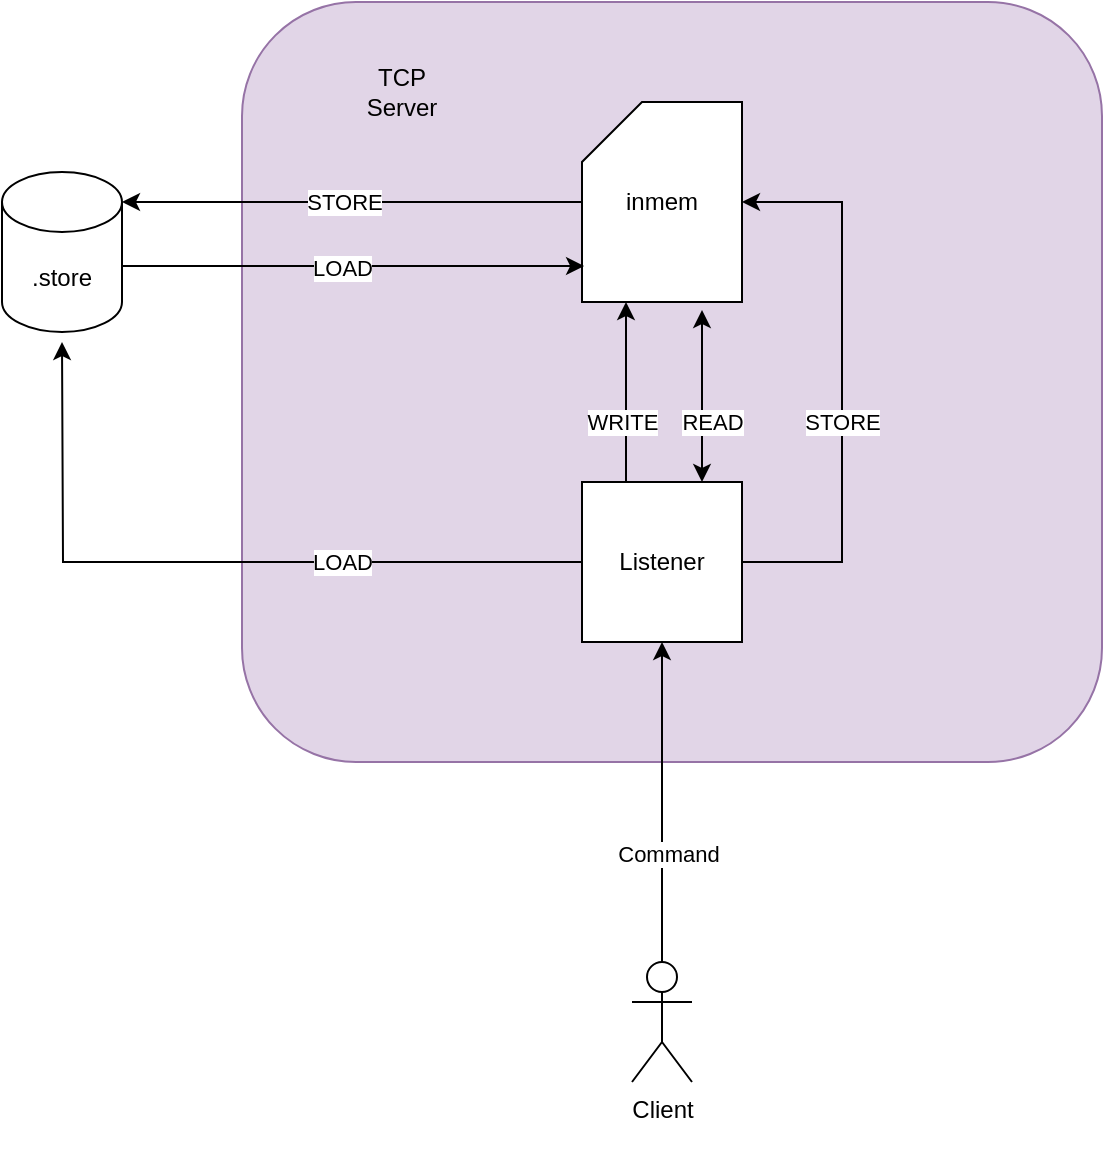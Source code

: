 <mxfile version="24.7.4">
  <diagram name="Page-1" id="evYK1OMf3_o0m8oPz7Mj">
    <mxGraphModel dx="1534" dy="876" grid="1" gridSize="10" guides="1" tooltips="1" connect="1" arrows="1" fold="1" page="1" pageScale="1" pageWidth="850" pageHeight="1100" math="0" shadow="0">
      <root>
        <mxCell id="0" />
        <mxCell id="1" parent="0" />
        <mxCell id="PTl18jBojiNFMFhD4Kyn-3" value="" style="rounded=1;whiteSpace=wrap;html=1;fillColor=#e1d5e7;strokeColor=#9673a6;" parent="1" vertex="1">
          <mxGeometry x="200" y="250" width="430" height="380" as="geometry" />
        </mxCell>
        <mxCell id="PTl18jBojiNFMFhD4Kyn-1" value=".store" style="shape=cylinder3;whiteSpace=wrap;html=1;boundedLbl=1;backgroundOutline=1;size=15;" parent="1" vertex="1">
          <mxGeometry x="80" y="335" width="60" height="80" as="geometry" />
        </mxCell>
        <mxCell id="PTl18jBojiNFMFhD4Kyn-13" style="edgeStyle=orthogonalEdgeStyle;rounded=0;orthogonalLoop=1;jettySize=auto;html=1;" parent="1" edge="1">
          <mxGeometry relative="1" as="geometry">
            <mxPoint x="392" y="490" as="sourcePoint" />
            <mxPoint x="392" y="400" as="targetPoint" />
          </mxGeometry>
        </mxCell>
        <mxCell id="PTl18jBojiNFMFhD4Kyn-14" value="WRITE" style="edgeLabel;html=1;align=center;verticalAlign=middle;resizable=0;points=[];" parent="PTl18jBojiNFMFhD4Kyn-13" vertex="1" connectable="0">
          <mxGeometry x="-0.2" y="-1" relative="1" as="geometry">
            <mxPoint x="-3" y="6" as="offset" />
          </mxGeometry>
        </mxCell>
        <mxCell id="PTl18jBojiNFMFhD4Kyn-26" style="edgeStyle=orthogonalEdgeStyle;rounded=0;orthogonalLoop=1;jettySize=auto;html=1;" parent="1" source="PTl18jBojiNFMFhD4Kyn-2" edge="1">
          <mxGeometry relative="1" as="geometry">
            <mxPoint x="110" y="420" as="targetPoint" />
          </mxGeometry>
        </mxCell>
        <mxCell id="PTl18jBojiNFMFhD4Kyn-27" value="LOAD" style="edgeLabel;html=1;align=center;verticalAlign=middle;resizable=0;points=[];" parent="PTl18jBojiNFMFhD4Kyn-26" vertex="1" connectable="0">
          <mxGeometry x="-0.453" y="2" relative="1" as="geometry">
            <mxPoint x="-19" y="-2" as="offset" />
          </mxGeometry>
        </mxCell>
        <mxCell id="PTl18jBojiNFMFhD4Kyn-2" value="&lt;div&gt;Listener&lt;/div&gt;" style="whiteSpace=wrap;html=1;aspect=fixed;" parent="1" vertex="1">
          <mxGeometry x="370" y="490" width="80" height="80" as="geometry" />
        </mxCell>
        <mxCell id="PTl18jBojiNFMFhD4Kyn-4" value="inmem" style="shape=card;whiteSpace=wrap;html=1;" parent="1" vertex="1">
          <mxGeometry x="370" y="300" width="80" height="100" as="geometry" />
        </mxCell>
        <mxCell id="PTl18jBojiNFMFhD4Kyn-5" value="TCP Server" style="text;html=1;align=center;verticalAlign=middle;whiteSpace=wrap;rounded=0;" parent="1" vertex="1">
          <mxGeometry x="250" y="280" width="60" height="30" as="geometry" />
        </mxCell>
        <mxCell id="PTl18jBojiNFMFhD4Kyn-7" style="edgeStyle=orthogonalEdgeStyle;rounded=0;orthogonalLoop=1;jettySize=auto;html=1;" parent="1" source="PTl18jBojiNFMFhD4Kyn-6" target="PTl18jBojiNFMFhD4Kyn-2" edge="1">
          <mxGeometry relative="1" as="geometry" />
        </mxCell>
        <mxCell id="PTl18jBojiNFMFhD4Kyn-10" value="&lt;div&gt;Command&lt;/div&gt;" style="edgeLabel;html=1;align=center;verticalAlign=middle;resizable=0;points=[];" parent="PTl18jBojiNFMFhD4Kyn-7" vertex="1" connectable="0">
          <mxGeometry x="-0.321" y="-3" relative="1" as="geometry">
            <mxPoint as="offset" />
          </mxGeometry>
        </mxCell>
        <mxCell id="PTl18jBojiNFMFhD4Kyn-6" value="&lt;div&gt;Client&lt;/div&gt;&lt;div&gt;&lt;br&gt;&lt;/div&gt;" style="shape=umlActor;verticalLabelPosition=bottom;verticalAlign=top;html=1;outlineConnect=0;" parent="1" vertex="1">
          <mxGeometry x="395" y="730" width="30" height="60" as="geometry" />
        </mxCell>
        <mxCell id="PTl18jBojiNFMFhD4Kyn-16" value="" style="endArrow=classic;startArrow=classic;html=1;rounded=0;entryX=0.75;entryY=0;entryDx=0;entryDy=0;" parent="1" target="PTl18jBojiNFMFhD4Kyn-2" edge="1">
          <mxGeometry width="50" height="50" relative="1" as="geometry">
            <mxPoint x="430" y="404" as="sourcePoint" />
            <mxPoint x="450" y="520" as="targetPoint" />
          </mxGeometry>
        </mxCell>
        <mxCell id="PTl18jBojiNFMFhD4Kyn-17" value="READ" style="edgeLabel;html=1;align=center;verticalAlign=middle;resizable=0;points=[];" parent="PTl18jBojiNFMFhD4Kyn-16" vertex="1" connectable="0">
          <mxGeometry x="0.07" y="3" relative="1" as="geometry">
            <mxPoint x="2" y="10" as="offset" />
          </mxGeometry>
        </mxCell>
        <mxCell id="PTl18jBojiNFMFhD4Kyn-22" style="edgeStyle=orthogonalEdgeStyle;rounded=0;orthogonalLoop=1;jettySize=auto;html=1;entryX=1;entryY=0.5;entryDx=0;entryDy=0;entryPerimeter=0;exitX=1;exitY=0.75;exitDx=0;exitDy=0;" parent="1" source="PTl18jBojiNFMFhD4Kyn-2" target="PTl18jBojiNFMFhD4Kyn-4" edge="1">
          <mxGeometry relative="1" as="geometry">
            <Array as="points">
              <mxPoint x="450" y="530" />
              <mxPoint x="500" y="530" />
              <mxPoint x="500" y="350" />
            </Array>
          </mxGeometry>
        </mxCell>
        <mxCell id="PTl18jBojiNFMFhD4Kyn-23" value="STORE" style="edgeLabel;html=1;align=center;verticalAlign=middle;resizable=0;points=[];" parent="PTl18jBojiNFMFhD4Kyn-22" vertex="1" connectable="0">
          <mxGeometry x="-0.02" y="-3" relative="1" as="geometry">
            <mxPoint x="-3" y="7" as="offset" />
          </mxGeometry>
        </mxCell>
        <mxCell id="PTl18jBojiNFMFhD4Kyn-24" style="edgeStyle=orthogonalEdgeStyle;rounded=0;orthogonalLoop=1;jettySize=auto;html=1;entryX=1;entryY=0;entryDx=0;entryDy=15;entryPerimeter=0;" parent="1" source="PTl18jBojiNFMFhD4Kyn-4" target="PTl18jBojiNFMFhD4Kyn-1" edge="1">
          <mxGeometry relative="1" as="geometry" />
        </mxCell>
        <mxCell id="PTl18jBojiNFMFhD4Kyn-25" value="STORE" style="edgeLabel;html=1;align=center;verticalAlign=middle;resizable=0;points=[];" parent="PTl18jBojiNFMFhD4Kyn-24" vertex="1" connectable="0">
          <mxGeometry x="0.035" relative="1" as="geometry">
            <mxPoint as="offset" />
          </mxGeometry>
        </mxCell>
        <mxCell id="PTl18jBojiNFMFhD4Kyn-28" style="edgeStyle=orthogonalEdgeStyle;rounded=0;orthogonalLoop=1;jettySize=auto;html=1;entryX=0.013;entryY=0.82;entryDx=0;entryDy=0;entryPerimeter=0;" parent="1" source="PTl18jBojiNFMFhD4Kyn-1" target="PTl18jBojiNFMFhD4Kyn-4" edge="1">
          <mxGeometry relative="1" as="geometry">
            <Array as="points">
              <mxPoint x="200" y="382" />
              <mxPoint x="200" y="382" />
            </Array>
          </mxGeometry>
        </mxCell>
        <mxCell id="PTl18jBojiNFMFhD4Kyn-29" value="LOAD" style="edgeLabel;html=1;align=center;verticalAlign=middle;resizable=0;points=[];" parent="PTl18jBojiNFMFhD4Kyn-28" vertex="1" connectable="0">
          <mxGeometry x="0.264" y="-1" relative="1" as="geometry">
            <mxPoint x="-36" as="offset" />
          </mxGeometry>
        </mxCell>
      </root>
    </mxGraphModel>
  </diagram>
</mxfile>
